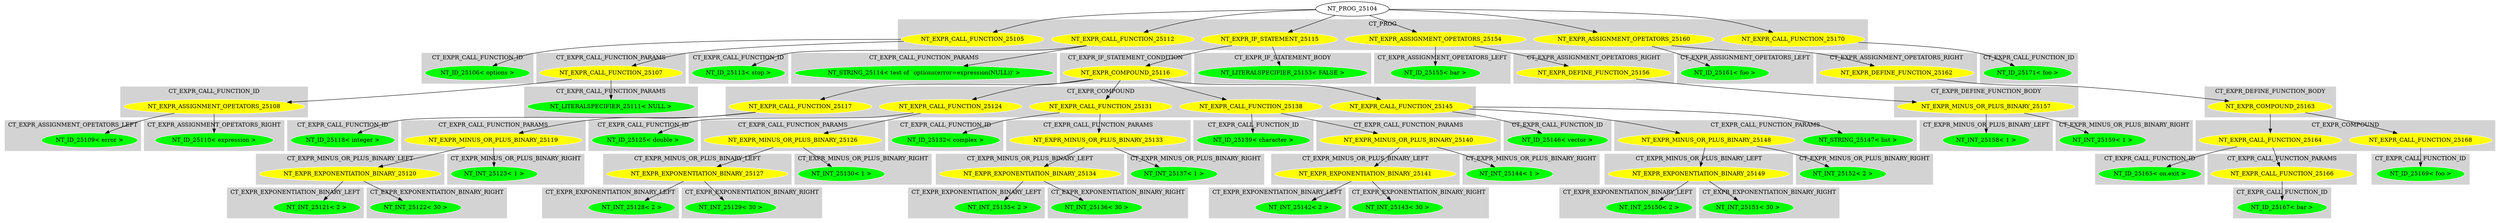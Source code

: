 digraph {

subgraph cluster0 {
 node [style=filled,color=white];
 style=filled;
 color=lightgrey;
 label = "CT_PROG";

"NT_EXPR_CALL_FUNCTION_25105"
 [fillcolor = yellow]
"NT_EXPR_CALL_FUNCTION_25112"
 [fillcolor = yellow]
"NT_EXPR_IF_STATEMENT_25115"
 [fillcolor = yellow]
"NT_EXPR_ASSIGNMENT_OPETATORS_25154"
 [fillcolor = yellow]
"NT_EXPR_ASSIGNMENT_OPETATORS_25160"
 [fillcolor = yellow]
"NT_EXPR_CALL_FUNCTION_25170"
 [fillcolor = yellow]
}
"NT_PROG_25104"->"NT_EXPR_CALL_FUNCTION_25105"
subgraph cluster1 {
 node [style=filled,color=white];
 style=filled;
 color=lightgrey;
 label = "CT_EXPR_CALL_FUNCTION_ID";

"NT_ID_25106< options >"
 [fillcolor = green]
}
subgraph cluster2 {
 node [style=filled,color=white];
 style=filled;
 color=lightgrey;
 label = "CT_EXPR_CALL_FUNCTION_PARAMS";

"NT_EXPR_CALL_FUNCTION_25107"
 [fillcolor = yellow]
}
"NT_EXPR_CALL_FUNCTION_25105"->"NT_ID_25106< options >"
"NT_EXPR_CALL_FUNCTION_25105"->"NT_EXPR_CALL_FUNCTION_25107"
subgraph cluster3 {
 node [style=filled,color=white];
 style=filled;
 color=lightgrey;
 label = "CT_EXPR_CALL_FUNCTION_ID";

"NT_EXPR_ASSIGNMENT_OPETATORS_25108"
 [fillcolor = yellow]
}
subgraph cluster4 {
 node [style=filled,color=white];
 style=filled;
 color=lightgrey;
 label = "CT_EXPR_CALL_FUNCTION_PARAMS";

"NT_LITERALSPECIFIER_25111< NULL >"
 [fillcolor = green]
}
"NT_EXPR_CALL_FUNCTION_25107"->"NT_EXPR_ASSIGNMENT_OPETATORS_25108"
subgraph cluster5 {
 node [style=filled,color=white];
 style=filled;
 color=lightgrey;
 label = "CT_EXPR_ASSIGNMENT_OPETATORS_LEFT";

"NT_ID_25109< error >"
 [fillcolor = green]
}
subgraph cluster6 {
 node [style=filled,color=white];
 style=filled;
 color=lightgrey;
 label = "CT_EXPR_ASSIGNMENT_OPETATORS_RIGHT";

"NT_ID_25110< expression >"
 [fillcolor = green]
}
"NT_EXPR_ASSIGNMENT_OPETATORS_25108"->"NT_ID_25109< error >"
"NT_EXPR_ASSIGNMENT_OPETATORS_25108"->"NT_ID_25110< expression >"
"NT_EXPR_CALL_FUNCTION_25107"->"NT_LITERALSPECIFIER_25111< NULL >"
"NT_PROG_25104"->"NT_EXPR_CALL_FUNCTION_25112"
subgraph cluster7 {
 node [style=filled,color=white];
 style=filled;
 color=lightgrey;
 label = "CT_EXPR_CALL_FUNCTION_ID";

"NT_ID_25113< stop >"
 [fillcolor = green]
}
subgraph cluster8 {
 node [style=filled,color=white];
 style=filled;
 color=lightgrey;
 label = "CT_EXPR_CALL_FUNCTION_PARAMS";

"NT_STRING_25114< test of `options(error=expression(NULL))' >"
 [fillcolor = green]
}
"NT_EXPR_CALL_FUNCTION_25112"->"NT_ID_25113< stop >"
"NT_EXPR_CALL_FUNCTION_25112"->"NT_STRING_25114< test of `options(error=expression(NULL))' >"
"NT_PROG_25104"->"NT_EXPR_IF_STATEMENT_25115"
subgraph cluster9 {
 node [style=filled,color=white];
 style=filled;
 color=lightgrey;
 label = "CT_EXPR_IF_STATEMENT_CONDITION";

"NT_EXPR_COMPOUND_25116"
 [fillcolor = yellow]
}
subgraph cluster10 {
 node [style=filled,color=white];
 style=filled;
 color=lightgrey;
 label = "CT_EXPR_IF_STATEMENT_BODY";

"NT_LITERALSPECIFIER_25153< FALSE >"
 [fillcolor = green]
}
"NT_EXPR_IF_STATEMENT_25115"->"NT_EXPR_COMPOUND_25116"
subgraph cluster11 {
 node [style=filled,color=white];
 style=filled;
 color=lightgrey;
 label = "CT_EXPR_COMPOUND";

"NT_EXPR_CALL_FUNCTION_25117"
 [fillcolor = yellow]
"NT_EXPR_CALL_FUNCTION_25124"
 [fillcolor = yellow]
"NT_EXPR_CALL_FUNCTION_25131"
 [fillcolor = yellow]
"NT_EXPR_CALL_FUNCTION_25138"
 [fillcolor = yellow]
"NT_EXPR_CALL_FUNCTION_25145"
 [fillcolor = yellow]
}
"NT_EXPR_COMPOUND_25116"->"NT_EXPR_CALL_FUNCTION_25117"
subgraph cluster12 {
 node [style=filled,color=white];
 style=filled;
 color=lightgrey;
 label = "CT_EXPR_CALL_FUNCTION_ID";

"NT_ID_25118< integer >"
 [fillcolor = green]
}
subgraph cluster13 {
 node [style=filled,color=white];
 style=filled;
 color=lightgrey;
 label = "CT_EXPR_CALL_FUNCTION_PARAMS";

"NT_EXPR_MINUS_OR_PLUS_BINARY_25119"
 [fillcolor = yellow]
}
"NT_EXPR_CALL_FUNCTION_25117"->"NT_ID_25118< integer >"
"NT_EXPR_CALL_FUNCTION_25117"->"NT_EXPR_MINUS_OR_PLUS_BINARY_25119"
subgraph cluster14 {
 node [style=filled,color=white];
 style=filled;
 color=lightgrey;
 label = "CT_EXPR_MINUS_OR_PLUS_BINARY_LEFT";

"NT_EXPR_EXPONENTIATION_BINARY_25120"
 [fillcolor = yellow]
}
subgraph cluster15 {
 node [style=filled,color=white];
 style=filled;
 color=lightgrey;
 label = "CT_EXPR_MINUS_OR_PLUS_BINARY_RIGHT";

"NT_INT_25123< 1 >"
 [fillcolor = green]
}
"NT_EXPR_MINUS_OR_PLUS_BINARY_25119"->"NT_EXPR_EXPONENTIATION_BINARY_25120"
subgraph cluster16 {
 node [style=filled,color=white];
 style=filled;
 color=lightgrey;
 label = "CT_EXPR_EXPONENTIATION_BINARY_LEFT";

"NT_INT_25121< 2 >"
 [fillcolor = green]
}
subgraph cluster17 {
 node [style=filled,color=white];
 style=filled;
 color=lightgrey;
 label = "CT_EXPR_EXPONENTIATION_BINARY_RIGHT";

"NT_INT_25122< 30 >"
 [fillcolor = green]
}
"NT_EXPR_EXPONENTIATION_BINARY_25120"->"NT_INT_25121< 2 >"
"NT_EXPR_EXPONENTIATION_BINARY_25120"->"NT_INT_25122< 30 >"
"NT_EXPR_MINUS_OR_PLUS_BINARY_25119"->"NT_INT_25123< 1 >"
"NT_EXPR_COMPOUND_25116"->"NT_EXPR_CALL_FUNCTION_25124"
subgraph cluster18 {
 node [style=filled,color=white];
 style=filled;
 color=lightgrey;
 label = "CT_EXPR_CALL_FUNCTION_ID";

"NT_ID_25125< double >"
 [fillcolor = green]
}
subgraph cluster19 {
 node [style=filled,color=white];
 style=filled;
 color=lightgrey;
 label = "CT_EXPR_CALL_FUNCTION_PARAMS";

"NT_EXPR_MINUS_OR_PLUS_BINARY_25126"
 [fillcolor = yellow]
}
"NT_EXPR_CALL_FUNCTION_25124"->"NT_ID_25125< double >"
"NT_EXPR_CALL_FUNCTION_25124"->"NT_EXPR_MINUS_OR_PLUS_BINARY_25126"
subgraph cluster20 {
 node [style=filled,color=white];
 style=filled;
 color=lightgrey;
 label = "CT_EXPR_MINUS_OR_PLUS_BINARY_LEFT";

"NT_EXPR_EXPONENTIATION_BINARY_25127"
 [fillcolor = yellow]
}
subgraph cluster21 {
 node [style=filled,color=white];
 style=filled;
 color=lightgrey;
 label = "CT_EXPR_MINUS_OR_PLUS_BINARY_RIGHT";

"NT_INT_25130< 1 >"
 [fillcolor = green]
}
"NT_EXPR_MINUS_OR_PLUS_BINARY_25126"->"NT_EXPR_EXPONENTIATION_BINARY_25127"
subgraph cluster22 {
 node [style=filled,color=white];
 style=filled;
 color=lightgrey;
 label = "CT_EXPR_EXPONENTIATION_BINARY_LEFT";

"NT_INT_25128< 2 >"
 [fillcolor = green]
}
subgraph cluster23 {
 node [style=filled,color=white];
 style=filled;
 color=lightgrey;
 label = "CT_EXPR_EXPONENTIATION_BINARY_RIGHT";

"NT_INT_25129< 30 >"
 [fillcolor = green]
}
"NT_EXPR_EXPONENTIATION_BINARY_25127"->"NT_INT_25128< 2 >"
"NT_EXPR_EXPONENTIATION_BINARY_25127"->"NT_INT_25129< 30 >"
"NT_EXPR_MINUS_OR_PLUS_BINARY_25126"->"NT_INT_25130< 1 >"
"NT_EXPR_COMPOUND_25116"->"NT_EXPR_CALL_FUNCTION_25131"
subgraph cluster24 {
 node [style=filled,color=white];
 style=filled;
 color=lightgrey;
 label = "CT_EXPR_CALL_FUNCTION_ID";

"NT_ID_25132< complex >"
 [fillcolor = green]
}
subgraph cluster25 {
 node [style=filled,color=white];
 style=filled;
 color=lightgrey;
 label = "CT_EXPR_CALL_FUNCTION_PARAMS";

"NT_EXPR_MINUS_OR_PLUS_BINARY_25133"
 [fillcolor = yellow]
}
"NT_EXPR_CALL_FUNCTION_25131"->"NT_ID_25132< complex >"
"NT_EXPR_CALL_FUNCTION_25131"->"NT_EXPR_MINUS_OR_PLUS_BINARY_25133"
subgraph cluster26 {
 node [style=filled,color=white];
 style=filled;
 color=lightgrey;
 label = "CT_EXPR_MINUS_OR_PLUS_BINARY_LEFT";

"NT_EXPR_EXPONENTIATION_BINARY_25134"
 [fillcolor = yellow]
}
subgraph cluster27 {
 node [style=filled,color=white];
 style=filled;
 color=lightgrey;
 label = "CT_EXPR_MINUS_OR_PLUS_BINARY_RIGHT";

"NT_INT_25137< 1 >"
 [fillcolor = green]
}
"NT_EXPR_MINUS_OR_PLUS_BINARY_25133"->"NT_EXPR_EXPONENTIATION_BINARY_25134"
subgraph cluster28 {
 node [style=filled,color=white];
 style=filled;
 color=lightgrey;
 label = "CT_EXPR_EXPONENTIATION_BINARY_LEFT";

"NT_INT_25135< 2 >"
 [fillcolor = green]
}
subgraph cluster29 {
 node [style=filled,color=white];
 style=filled;
 color=lightgrey;
 label = "CT_EXPR_EXPONENTIATION_BINARY_RIGHT";

"NT_INT_25136< 30 >"
 [fillcolor = green]
}
"NT_EXPR_EXPONENTIATION_BINARY_25134"->"NT_INT_25135< 2 >"
"NT_EXPR_EXPONENTIATION_BINARY_25134"->"NT_INT_25136< 30 >"
"NT_EXPR_MINUS_OR_PLUS_BINARY_25133"->"NT_INT_25137< 1 >"
"NT_EXPR_COMPOUND_25116"->"NT_EXPR_CALL_FUNCTION_25138"
subgraph cluster30 {
 node [style=filled,color=white];
 style=filled;
 color=lightgrey;
 label = "CT_EXPR_CALL_FUNCTION_ID";

"NT_ID_25139< character >"
 [fillcolor = green]
}
subgraph cluster31 {
 node [style=filled,color=white];
 style=filled;
 color=lightgrey;
 label = "CT_EXPR_CALL_FUNCTION_PARAMS";

"NT_EXPR_MINUS_OR_PLUS_BINARY_25140"
 [fillcolor = yellow]
}
"NT_EXPR_CALL_FUNCTION_25138"->"NT_ID_25139< character >"
"NT_EXPR_CALL_FUNCTION_25138"->"NT_EXPR_MINUS_OR_PLUS_BINARY_25140"
subgraph cluster32 {
 node [style=filled,color=white];
 style=filled;
 color=lightgrey;
 label = "CT_EXPR_MINUS_OR_PLUS_BINARY_LEFT";

"NT_EXPR_EXPONENTIATION_BINARY_25141"
 [fillcolor = yellow]
}
subgraph cluster33 {
 node [style=filled,color=white];
 style=filled;
 color=lightgrey;
 label = "CT_EXPR_MINUS_OR_PLUS_BINARY_RIGHT";

"NT_INT_25144< 1 >"
 [fillcolor = green]
}
"NT_EXPR_MINUS_OR_PLUS_BINARY_25140"->"NT_EXPR_EXPONENTIATION_BINARY_25141"
subgraph cluster34 {
 node [style=filled,color=white];
 style=filled;
 color=lightgrey;
 label = "CT_EXPR_EXPONENTIATION_BINARY_LEFT";

"NT_INT_25142< 2 >"
 [fillcolor = green]
}
subgraph cluster35 {
 node [style=filled,color=white];
 style=filled;
 color=lightgrey;
 label = "CT_EXPR_EXPONENTIATION_BINARY_RIGHT";

"NT_INT_25143< 30 >"
 [fillcolor = green]
}
"NT_EXPR_EXPONENTIATION_BINARY_25141"->"NT_INT_25142< 2 >"
"NT_EXPR_EXPONENTIATION_BINARY_25141"->"NT_INT_25143< 30 >"
"NT_EXPR_MINUS_OR_PLUS_BINARY_25140"->"NT_INT_25144< 1 >"
"NT_EXPR_COMPOUND_25116"->"NT_EXPR_CALL_FUNCTION_25145"
subgraph cluster36 {
 node [style=filled,color=white];
 style=filled;
 color=lightgrey;
 label = "CT_EXPR_CALL_FUNCTION_ID";

"NT_ID_25146< vector >"
 [fillcolor = green]
}
subgraph cluster37 {
 node [style=filled,color=white];
 style=filled;
 color=lightgrey;
 label = "CT_EXPR_CALL_FUNCTION_PARAMS";

"NT_STRING_25147< list >"
 [fillcolor = green]
"NT_EXPR_MINUS_OR_PLUS_BINARY_25148"
 [fillcolor = yellow]
}
"NT_EXPR_CALL_FUNCTION_25145"->"NT_ID_25146< vector >"
"NT_EXPR_CALL_FUNCTION_25145"->"NT_STRING_25147< list >"
"NT_EXPR_CALL_FUNCTION_25145"->"NT_EXPR_MINUS_OR_PLUS_BINARY_25148"
subgraph cluster38 {
 node [style=filled,color=white];
 style=filled;
 color=lightgrey;
 label = "CT_EXPR_MINUS_OR_PLUS_BINARY_LEFT";

"NT_EXPR_EXPONENTIATION_BINARY_25149"
 [fillcolor = yellow]
}
subgraph cluster39 {
 node [style=filled,color=white];
 style=filled;
 color=lightgrey;
 label = "CT_EXPR_MINUS_OR_PLUS_BINARY_RIGHT";

"NT_INT_25152< 2 >"
 [fillcolor = green]
}
"NT_EXPR_MINUS_OR_PLUS_BINARY_25148"->"NT_EXPR_EXPONENTIATION_BINARY_25149"
subgraph cluster40 {
 node [style=filled,color=white];
 style=filled;
 color=lightgrey;
 label = "CT_EXPR_EXPONENTIATION_BINARY_LEFT";

"NT_INT_25150< 2 >"
 [fillcolor = green]
}
subgraph cluster41 {
 node [style=filled,color=white];
 style=filled;
 color=lightgrey;
 label = "CT_EXPR_EXPONENTIATION_BINARY_RIGHT";

"NT_INT_25151< 30 >"
 [fillcolor = green]
}
"NT_EXPR_EXPONENTIATION_BINARY_25149"->"NT_INT_25150< 2 >"
"NT_EXPR_EXPONENTIATION_BINARY_25149"->"NT_INT_25151< 30 >"
"NT_EXPR_MINUS_OR_PLUS_BINARY_25148"->"NT_INT_25152< 2 >"
"NT_EXPR_IF_STATEMENT_25115"->"NT_LITERALSPECIFIER_25153< FALSE >"
"NT_PROG_25104"->"NT_EXPR_ASSIGNMENT_OPETATORS_25154"
subgraph cluster42 {
 node [style=filled,color=white];
 style=filled;
 color=lightgrey;
 label = "CT_EXPR_ASSIGNMENT_OPETATORS_LEFT";

"NT_ID_25155< bar >"
 [fillcolor = green]
}
subgraph cluster43 {
 node [style=filled,color=white];
 style=filled;
 color=lightgrey;
 label = "CT_EXPR_ASSIGNMENT_OPETATORS_RIGHT";

"NT_EXPR_DEFINE_FUNCTION_25156"
 [fillcolor = yellow]
}
"NT_EXPR_ASSIGNMENT_OPETATORS_25154"->"NT_ID_25155< bar >"
"NT_EXPR_ASSIGNMENT_OPETATORS_25154"->"NT_EXPR_DEFINE_FUNCTION_25156"
subgraph cluster44 {
 node [style=filled,color=white];
 style=filled;
 color=lightgrey;
 label = "CT_EXPR_DEFINE_FUNCTION_BODY";

"NT_EXPR_MINUS_OR_PLUS_BINARY_25157"
 [fillcolor = yellow]
}
"NT_EXPR_DEFINE_FUNCTION_25156"->"NT_EXPR_MINUS_OR_PLUS_BINARY_25157"
subgraph cluster45 {
 node [style=filled,color=white];
 style=filled;
 color=lightgrey;
 label = "CT_EXPR_MINUS_OR_PLUS_BINARY_LEFT";

"NT_INT_25158< 1 >"
 [fillcolor = green]
}
subgraph cluster46 {
 node [style=filled,color=white];
 style=filled;
 color=lightgrey;
 label = "CT_EXPR_MINUS_OR_PLUS_BINARY_RIGHT";

"NT_INT_25159< 1 >"
 [fillcolor = green]
}
"NT_EXPR_MINUS_OR_PLUS_BINARY_25157"->"NT_INT_25158< 1 >"
"NT_EXPR_MINUS_OR_PLUS_BINARY_25157"->"NT_INT_25159< 1 >"
"NT_PROG_25104"->"NT_EXPR_ASSIGNMENT_OPETATORS_25160"
subgraph cluster47 {
 node [style=filled,color=white];
 style=filled;
 color=lightgrey;
 label = "CT_EXPR_ASSIGNMENT_OPETATORS_LEFT";

"NT_ID_25161< foo >"
 [fillcolor = green]
}
subgraph cluster48 {
 node [style=filled,color=white];
 style=filled;
 color=lightgrey;
 label = "CT_EXPR_ASSIGNMENT_OPETATORS_RIGHT";

"NT_EXPR_DEFINE_FUNCTION_25162"
 [fillcolor = yellow]
}
"NT_EXPR_ASSIGNMENT_OPETATORS_25160"->"NT_ID_25161< foo >"
"NT_EXPR_ASSIGNMENT_OPETATORS_25160"->"NT_EXPR_DEFINE_FUNCTION_25162"
subgraph cluster49 {
 node [style=filled,color=white];
 style=filled;
 color=lightgrey;
 label = "CT_EXPR_DEFINE_FUNCTION_BODY";

"NT_EXPR_COMPOUND_25163"
 [fillcolor = yellow]
}
"NT_EXPR_DEFINE_FUNCTION_25162"->"NT_EXPR_COMPOUND_25163"
subgraph cluster50 {
 node [style=filled,color=white];
 style=filled;
 color=lightgrey;
 label = "CT_EXPR_COMPOUND";

"NT_EXPR_CALL_FUNCTION_25164"
 [fillcolor = yellow]
"NT_EXPR_CALL_FUNCTION_25168"
 [fillcolor = yellow]
}
"NT_EXPR_COMPOUND_25163"->"NT_EXPR_CALL_FUNCTION_25164"
subgraph cluster51 {
 node [style=filled,color=white];
 style=filled;
 color=lightgrey;
 label = "CT_EXPR_CALL_FUNCTION_ID";

"NT_ID_25165< on.exit >"
 [fillcolor = green]
}
subgraph cluster52 {
 node [style=filled,color=white];
 style=filled;
 color=lightgrey;
 label = "CT_EXPR_CALL_FUNCTION_PARAMS";

"NT_EXPR_CALL_FUNCTION_25166"
 [fillcolor = yellow]
}
"NT_EXPR_CALL_FUNCTION_25164"->"NT_ID_25165< on.exit >"
"NT_EXPR_CALL_FUNCTION_25164"->"NT_EXPR_CALL_FUNCTION_25166"
subgraph cluster53 {
 node [style=filled,color=white];
 style=filled;
 color=lightgrey;
 label = "CT_EXPR_CALL_FUNCTION_ID";

"NT_ID_25167< bar >"
 [fillcolor = green]
}
"NT_EXPR_CALL_FUNCTION_25166"->"NT_ID_25167< bar >"
"NT_EXPR_COMPOUND_25163"->"NT_EXPR_CALL_FUNCTION_25168"
subgraph cluster54 {
 node [style=filled,color=white];
 style=filled;
 color=lightgrey;
 label = "CT_EXPR_CALL_FUNCTION_ID";

"NT_ID_25169< foo >"
 [fillcolor = green]
}
"NT_EXPR_CALL_FUNCTION_25168"->"NT_ID_25169< foo >"
"NT_PROG_25104"->"NT_EXPR_CALL_FUNCTION_25170"
subgraph cluster55 {
 node [style=filled,color=white];
 style=filled;
 color=lightgrey;
 label = "CT_EXPR_CALL_FUNCTION_ID";

"NT_ID_25171< foo >"
 [fillcolor = green]
}
"NT_EXPR_CALL_FUNCTION_25170"->"NT_ID_25171< foo >"
}

